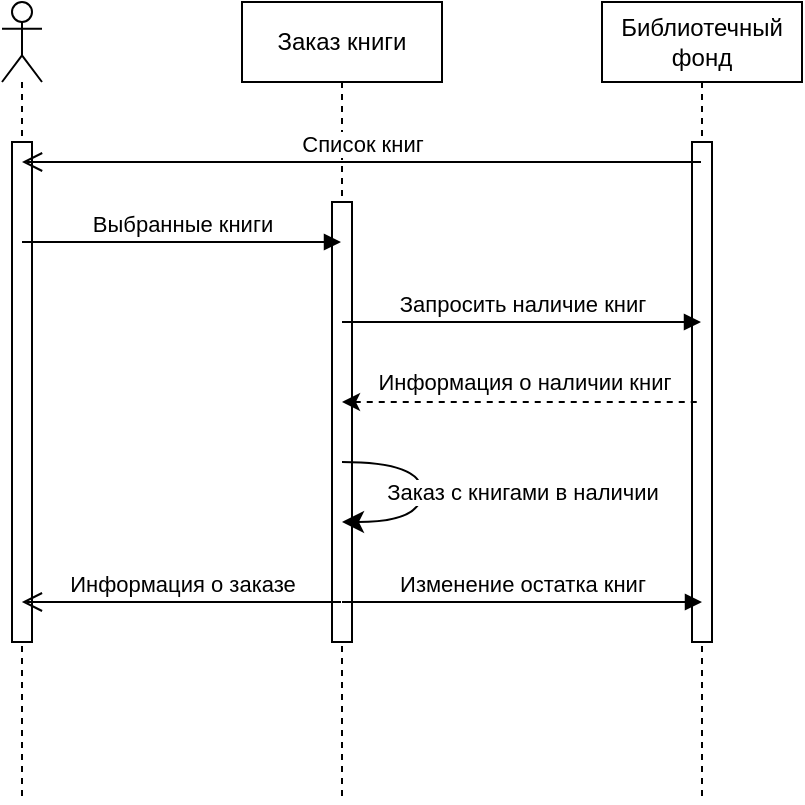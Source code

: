 <mxfile version="23.1.7" type="device">
  <diagram name="Страница — 1" id="WC0CIbJ5sFVoHxLQnLTI">
    <mxGraphModel dx="842" dy="485" grid="1" gridSize="10" guides="1" tooltips="1" connect="1" arrows="1" fold="1" page="1" pageScale="1" pageWidth="1169" pageHeight="827" math="0" shadow="0">
      <root>
        <mxCell id="0" />
        <mxCell id="1" parent="0" />
        <mxCell id="JsC0bq5SJbLZ164jeJVw-1" value="Заказ книги" style="shape=umlLifeline;perimeter=lifelinePerimeter;whiteSpace=wrap;html=1;container=1;dropTarget=0;collapsible=0;recursiveResize=0;outlineConnect=0;portConstraint=eastwest;newEdgeStyle={&quot;curved&quot;:0,&quot;rounded&quot;:0};" vertex="1" parent="1">
          <mxGeometry x="240" y="120" width="100" height="400" as="geometry" />
        </mxCell>
        <mxCell id="JsC0bq5SJbLZ164jeJVw-2" value="" style="shape=umlLifeline;perimeter=lifelinePerimeter;whiteSpace=wrap;html=1;container=1;dropTarget=0;collapsible=0;recursiveResize=0;outlineConnect=0;portConstraint=eastwest;newEdgeStyle={&quot;curved&quot;:0,&quot;rounded&quot;:0};participant=umlActor;" vertex="1" parent="1">
          <mxGeometry x="120" y="120" width="20" height="400" as="geometry" />
        </mxCell>
        <mxCell id="JsC0bq5SJbLZ164jeJVw-3" value="Библиотечный фонд" style="shape=umlLifeline;perimeter=lifelinePerimeter;whiteSpace=wrap;html=1;container=1;dropTarget=0;collapsible=0;recursiveResize=0;outlineConnect=0;portConstraint=eastwest;newEdgeStyle={&quot;curved&quot;:0,&quot;rounded&quot;:0};" vertex="1" parent="1">
          <mxGeometry x="420" y="120" width="100" height="400" as="geometry" />
        </mxCell>
        <mxCell id="JsC0bq5SJbLZ164jeJVw-15" value="" style="rounded=0;whiteSpace=wrap;html=1;" vertex="1" parent="1">
          <mxGeometry x="465" y="190" width="10" height="250" as="geometry" />
        </mxCell>
        <mxCell id="JsC0bq5SJbLZ164jeJVw-16" value="" style="rounded=0;whiteSpace=wrap;html=1;" vertex="1" parent="1">
          <mxGeometry x="285" y="220" width="10" height="220" as="geometry" />
        </mxCell>
        <mxCell id="JsC0bq5SJbLZ164jeJVw-17" value="" style="rounded=0;whiteSpace=wrap;html=1;" vertex="1" parent="1">
          <mxGeometry x="125" y="190" width="10" height="250" as="geometry" />
        </mxCell>
        <mxCell id="JsC0bq5SJbLZ164jeJVw-5" value="Список книг" style="html=1;verticalAlign=bottom;endArrow=open;endSize=8;curved=0;rounded=0;" edge="1" parent="1" source="JsC0bq5SJbLZ164jeJVw-3">
          <mxGeometry relative="1" as="geometry">
            <mxPoint x="400.33" y="200" as="sourcePoint" />
            <mxPoint x="130" y="200" as="targetPoint" />
          </mxGeometry>
        </mxCell>
        <mxCell id="JsC0bq5SJbLZ164jeJVw-6" value="Выбранные книги" style="html=1;verticalAlign=bottom;endArrow=block;curved=0;rounded=0;" edge="1" parent="1" target="JsC0bq5SJbLZ164jeJVw-1">
          <mxGeometry width="80" relative="1" as="geometry">
            <mxPoint x="130" y="240" as="sourcePoint" />
            <mxPoint x="250" y="240" as="targetPoint" />
          </mxGeometry>
        </mxCell>
        <mxCell id="JsC0bq5SJbLZ164jeJVw-7" value="Запросить наличие книг" style="html=1;verticalAlign=bottom;endArrow=block;curved=0;rounded=0;" edge="1" parent="1" target="JsC0bq5SJbLZ164jeJVw-3">
          <mxGeometry width="80" relative="1" as="geometry">
            <mxPoint x="290" y="280" as="sourcePoint" />
            <mxPoint x="450" y="280" as="targetPoint" />
          </mxGeometry>
        </mxCell>
        <mxCell id="JsC0bq5SJbLZ164jeJVw-20" value="" style="curved=1;endArrow=classic;html=1;rounded=0;fontSize=12;startSize=8;endSize=8;" edge="1" parent="1" source="JsC0bq5SJbLZ164jeJVw-1">
          <mxGeometry width="50" height="50" relative="1" as="geometry">
            <mxPoint x="295.002" y="350" as="sourcePoint" />
            <mxPoint x="290" y="380" as="targetPoint" />
            <Array as="points">
              <mxPoint x="330" y="350" />
              <mxPoint x="330" y="380" />
            </Array>
          </mxGeometry>
        </mxCell>
        <mxCell id="JsC0bq5SJbLZ164jeJVw-21" value="Заказ с книгами в наличии" style="edgeLabel;html=1;align=center;verticalAlign=middle;resizable=0;points=[];fontSize=11;" vertex="1" connectable="0" parent="JsC0bq5SJbLZ164jeJVw-20">
          <mxGeometry relative="1" as="geometry">
            <mxPoint x="50" as="offset" />
          </mxGeometry>
        </mxCell>
        <mxCell id="JsC0bq5SJbLZ164jeJVw-22" value="" style="endArrow=none;dashed=1;html=1;rounded=0;fontSize=12;startArrow=classic;startFill=1;" edge="1" parent="1" source="JsC0bq5SJbLZ164jeJVw-1" target="JsC0bq5SJbLZ164jeJVw-3">
          <mxGeometry width="50" height="50" relative="1" as="geometry">
            <mxPoint x="370" y="370" as="sourcePoint" />
            <mxPoint x="420" y="320" as="targetPoint" />
          </mxGeometry>
        </mxCell>
        <mxCell id="JsC0bq5SJbLZ164jeJVw-23" value="Информация о наличии книг" style="edgeLabel;html=1;align=center;verticalAlign=middle;resizable=0;points=[];fontSize=11;" vertex="1" connectable="0" parent="JsC0bq5SJbLZ164jeJVw-22">
          <mxGeometry x="-0.36" y="1" relative="1" as="geometry">
            <mxPoint x="33" y="-9" as="offset" />
          </mxGeometry>
        </mxCell>
        <mxCell id="JsC0bq5SJbLZ164jeJVw-24" value="Информация о заказе" style="html=1;verticalAlign=bottom;endArrow=open;endSize=8;curved=0;rounded=0;" edge="1" parent="1">
          <mxGeometry relative="1" as="geometry">
            <mxPoint x="289.5" y="420" as="sourcePoint" />
            <mxPoint x="129.929" y="420" as="targetPoint" />
          </mxGeometry>
        </mxCell>
        <mxCell id="JsC0bq5SJbLZ164jeJVw-25" value="Изменение остатка книг" style="html=1;verticalAlign=bottom;endArrow=block;curved=0;rounded=0;" edge="1" parent="1" source="JsC0bq5SJbLZ164jeJVw-1">
          <mxGeometry width="80" relative="1" as="geometry">
            <mxPoint x="295" y="420" as="sourcePoint" />
            <mxPoint x="470" y="420" as="targetPoint" />
          </mxGeometry>
        </mxCell>
      </root>
    </mxGraphModel>
  </diagram>
</mxfile>
